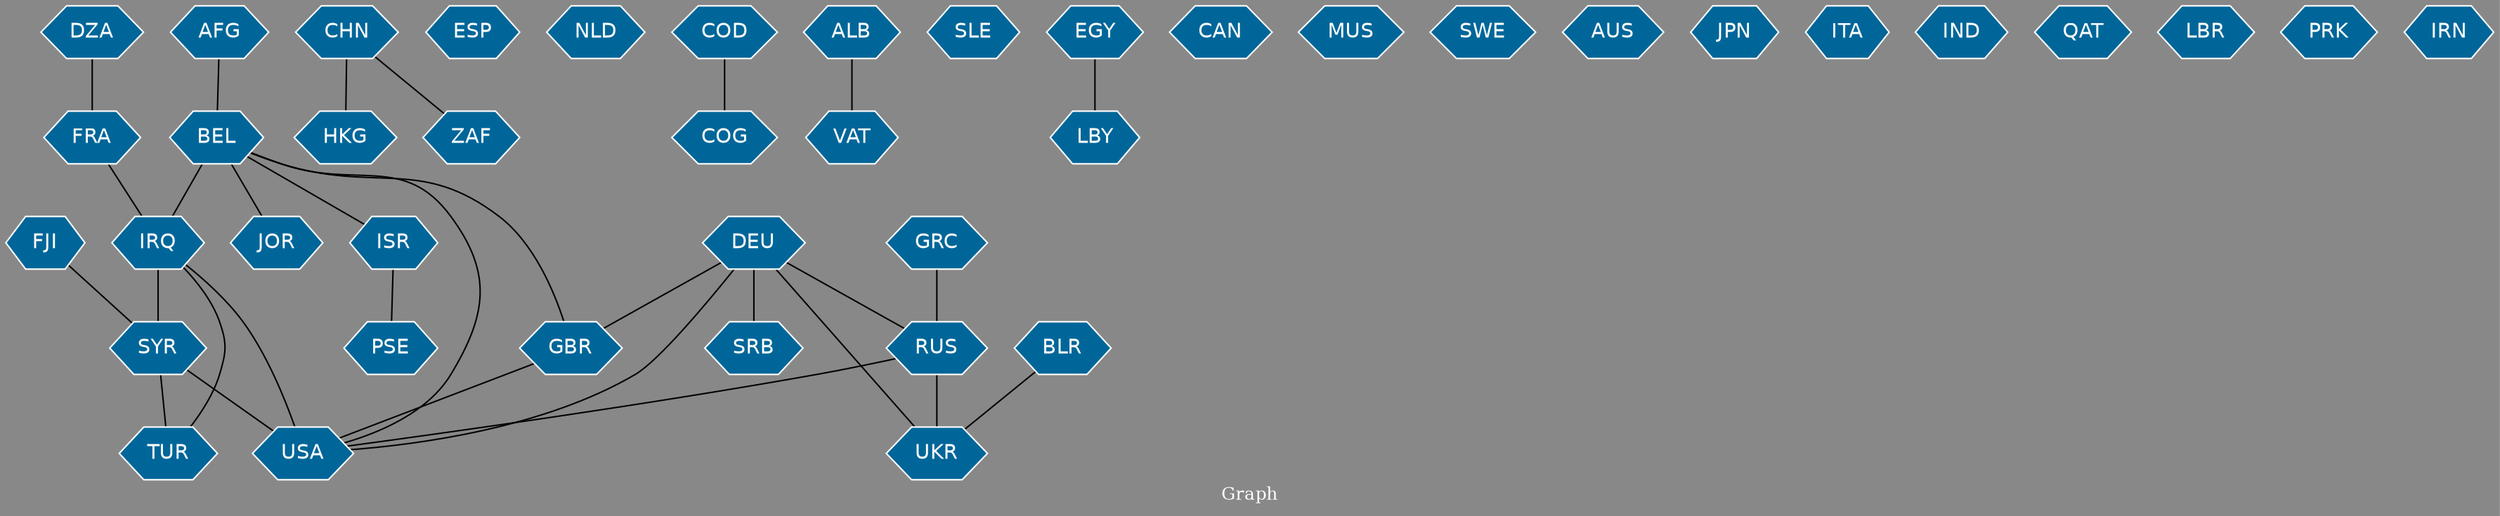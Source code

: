 // Countries together in item graph
graph {
	graph [bgcolor="#888888" fontcolor=white fontsize=12 label="Graph" outputorder=edgesfirst overlap=prism]
	node [color=white fillcolor="#006699" fontcolor=white fontname=Helvetica shape=hexagon style=filled]
	edge [arrowhead=open color=black fontcolor=white fontname=Courier fontsize=12]
		AFG [label=AFG]
		HKG [label=HKG]
		ESP [label=ESP]
		DEU [label=DEU]
		RUS [label=RUS]
		SYR [label=SYR]
		USA [label=USA]
		ZAF [label=ZAF]
		NLD [label=NLD]
		COG [label=COG]
		IRQ [label=IRQ]
		BEL [label=BEL]
		JOR [label=JOR]
		FRA [label=FRA]
		GBR [label=GBR]
		CHN [label=CHN]
		UKR [label=UKR]
		VAT [label=VAT]
		DZA [label=DZA]
		ISR [label=ISR]
		PSE [label=PSE]
		SLE [label=SLE]
		LBY [label=LBY]
		EGY [label=EGY]
		CAN [label=CAN]
		TUR [label=TUR]
		ALB [label=ALB]
		MUS [label=MUS]
		SWE [label=SWE]
		AUS [label=AUS]
		JPN [label=JPN]
		COD [label=COD]
		ITA [label=ITA]
		IND [label=IND]
		SRB [label=SRB]
		QAT [label=QAT]
		BLR [label=BLR]
		LBR [label=LBR]
		PRK [label=PRK]
		FJI [label=FJI]
		GRC [label=GRC]
		IRN [label=IRN]
			GRC -- RUS [weight=1]
			BEL -- ISR [weight=1]
			SYR -- USA [weight=6]
			DEU -- UKR [weight=1]
			BEL -- USA [weight=3]
			SYR -- TUR [weight=1]
			DEU -- RUS [weight=1]
			ALB -- VAT [weight=1]
			IRQ -- USA [weight=7]
			FRA -- IRQ [weight=2]
			ISR -- PSE [weight=3]
			DEU -- GBR [weight=1]
			DZA -- FRA [weight=10]
			DEU -- SRB [weight=1]
			GBR -- USA [weight=3]
			BEL -- IRQ [weight=8]
			BLR -- UKR [weight=1]
			RUS -- USA [weight=1]
			DEU -- USA [weight=1]
			RUS -- UKR [weight=12]
			IRQ -- SYR [weight=3]
			CHN -- ZAF [weight=1]
			COD -- COG [weight=1]
			EGY -- LBY [weight=1]
			FJI -- SYR [weight=1]
			IRQ -- TUR [weight=1]
			BEL -- GBR [weight=1]
			BEL -- JOR [weight=1]
			AFG -- BEL [weight=2]
			CHN -- HKG [weight=1]
}